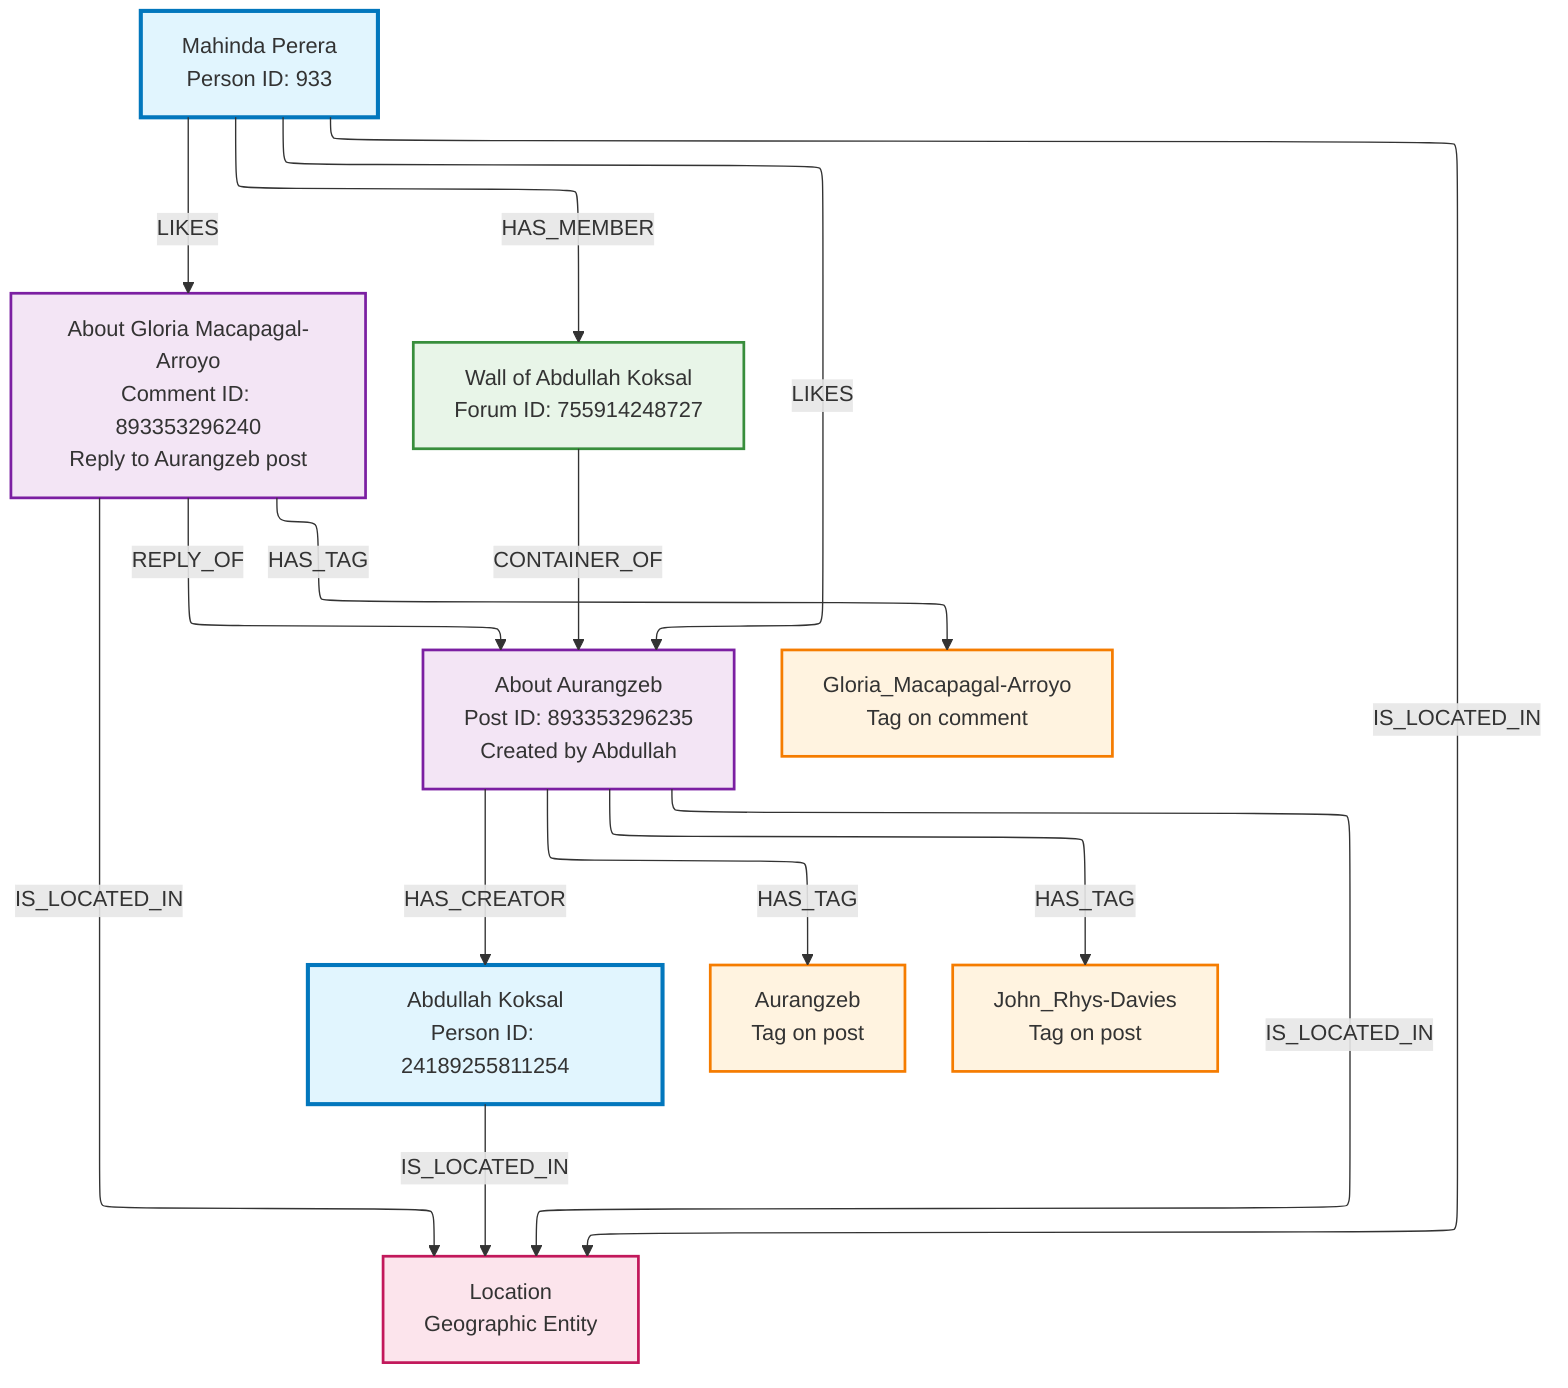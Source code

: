 %%{ init: { 'flowchart': {'defaultRenderer': 'elk' } } }%%
graph TD
    %% Real People from the dataset
    MP[Mahinda Perera<br/>Person ID: 933]
    AK[Abdullah Koksal<br/>Person ID: 24189255811254]
    
    %% Real Post and Comment (validated relationships)
    POST1[About Aurangzeb<br/>Post ID: 893353296235<br/>Created by Abdullah]
    COMMENT1[About Gloria Macapagal-Arroyo<br/>Comment ID: 893353296240<br/>Reply to Aurangzeb post]
    
    %% Real Forum and Tags (validated)
    FORUM1[Wall of Abdullah Koksal<br/>Forum ID: 755914248727]
    TAG1[Aurangzeb<br/>Tag on post]
    TAG2[Gloria_Macapagal-Arroyo<br/>Tag on comment]
    TAG3[John_Rhys-Davies<br/>Tag on post]
    
    %% Real Location
    PLACE1[Location<br/>Geographic Entity]
    
    %% Validated Social Network Relationships
    MP -->|LIKES| POST1
    MP -->|LIKES| COMMENT1
    POST1 -->|HAS_CREATOR| AK
    COMMENT1 -->|REPLY_OF| POST1
    
    %% Validated Forum and Content Organization
    MP -->|HAS_MEMBER| FORUM1
    FORUM1 -->|CONTAINER_OF| POST1
    POST1 -->|HAS_TAG| TAG1
    POST1 -->|HAS_TAG| TAG3
    COMMENT1 -->|HAS_TAG| TAG2
    
    %% Geographic Context (common pattern)
    MP -->|IS_LOCATED_IN| PLACE1
    AK -->|IS_LOCATED_IN| PLACE1
    POST1 -->|IS_LOCATED_IN| PLACE1
    COMMENT1 -->|IS_LOCATED_IN| PLACE1
    
    %% Styling
    classDef person fill:#e1f5fe,stroke:#0277bd,stroke-width:3px
    classDef content fill:#f3e5f5,stroke:#7b1fa2,stroke-width:2px
    classDef forum fill:#e8f5e8,stroke:#388e3c,stroke-width:2px
    classDef tag fill:#fff3e0,stroke:#f57c00,stroke-width:2px
    classDef place fill:#fce4ec,stroke:#c2185b,stroke-width:2px
    
    class MP,AK person
    class POST1,COMMENT1 content
    class FORUM1 forum
    class TAG1,TAG2,TAG3 tag
    class PLACE1 place